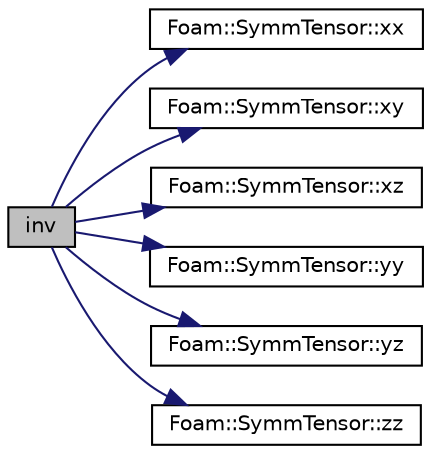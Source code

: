 digraph "inv"
{
  bgcolor="transparent";
  edge [fontname="Helvetica",fontsize="10",labelfontname="Helvetica",labelfontsize="10"];
  node [fontname="Helvetica",fontsize="10",shape=record];
  rankdir="LR";
  Node140882 [label="inv",height=0.2,width=0.4,color="black", fillcolor="grey75", style="filled", fontcolor="black"];
  Node140882 -> Node140883 [color="midnightblue",fontsize="10",style="solid",fontname="Helvetica"];
  Node140883 [label="Foam::SymmTensor::xx",height=0.2,width=0.4,color="black",URL="$a29577.html#a1b97c7c1ed81b4fb23da8dcb71a8cd2a"];
  Node140882 -> Node140884 [color="midnightblue",fontsize="10",style="solid",fontname="Helvetica"];
  Node140884 [label="Foam::SymmTensor::xy",height=0.2,width=0.4,color="black",URL="$a29577.html#aab470ae2a5eeac8c33a7b6abac6b39b3"];
  Node140882 -> Node140885 [color="midnightblue",fontsize="10",style="solid",fontname="Helvetica"];
  Node140885 [label="Foam::SymmTensor::xz",height=0.2,width=0.4,color="black",URL="$a29577.html#a6c0a9bc605f3cfdfb3307b3dcf136f60"];
  Node140882 -> Node140886 [color="midnightblue",fontsize="10",style="solid",fontname="Helvetica"];
  Node140886 [label="Foam::SymmTensor::yy",height=0.2,width=0.4,color="black",URL="$a29577.html#aba9d77023a5662b9c2d3639d5de555a0"];
  Node140882 -> Node140887 [color="midnightblue",fontsize="10",style="solid",fontname="Helvetica"];
  Node140887 [label="Foam::SymmTensor::yz",height=0.2,width=0.4,color="black",URL="$a29577.html#a4a98b51ba7019e1cfffae8d321a823df"];
  Node140882 -> Node140888 [color="midnightblue",fontsize="10",style="solid",fontname="Helvetica"];
  Node140888 [label="Foam::SymmTensor::zz",height=0.2,width=0.4,color="black",URL="$a29577.html#a831c4848d01bfcc8d717b7ef92f2cd4b"];
}
